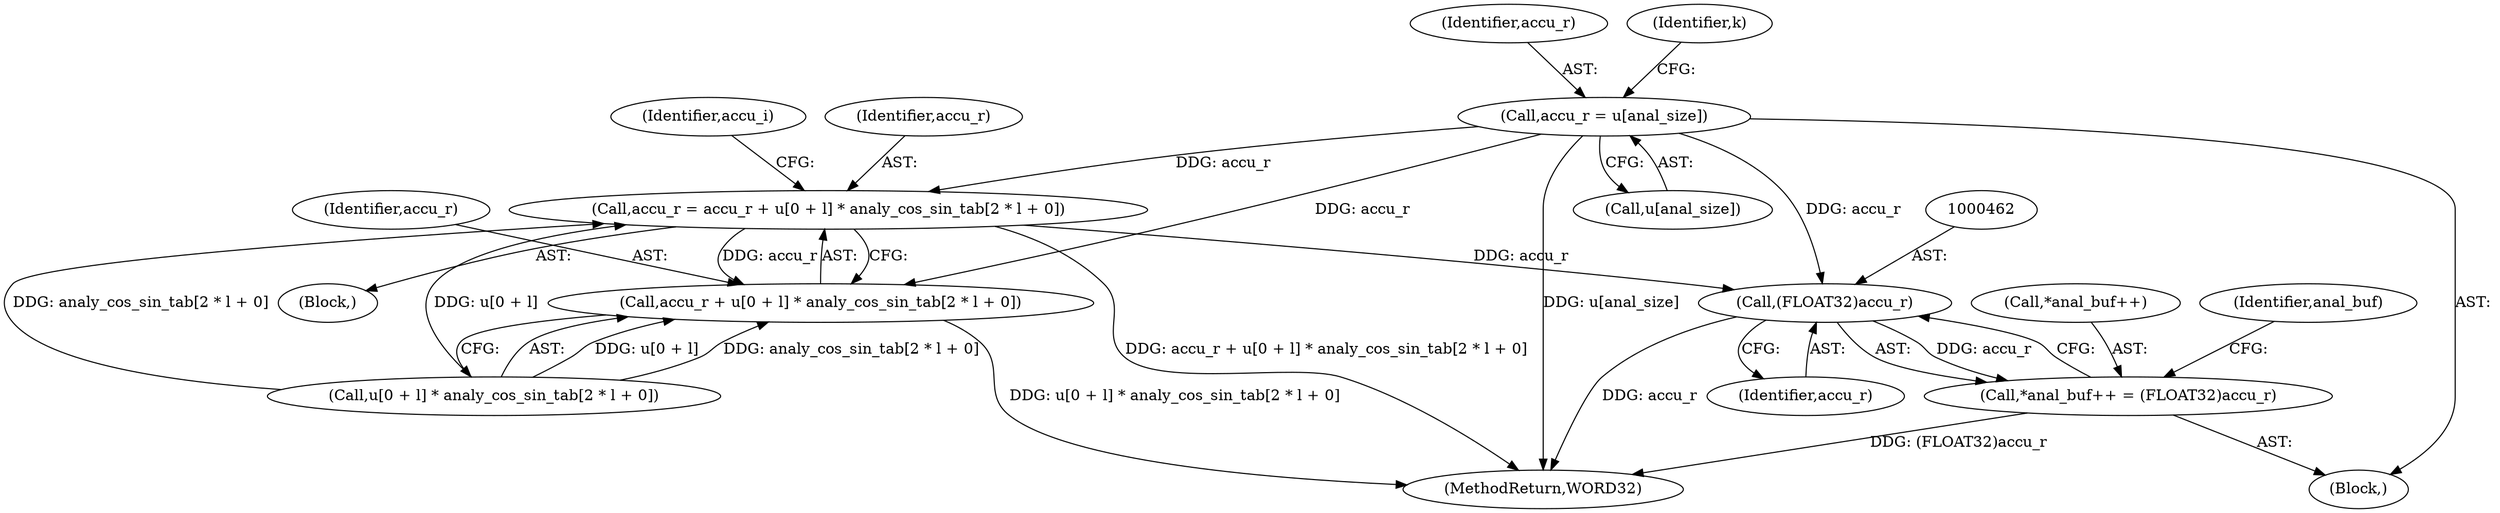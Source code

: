 digraph "0_Android_04e8cd58f075bec5892e369c8deebca9c67e855c_2@array" {
"1000385" [label="(Call,accu_r = u[anal_size])"];
"1000416" [label="(Call,accu_r = accu_r + u[0 + l] * analy_cos_sin_tab[2 * l + 0])"];
"1000418" [label="(Call,accu_r + u[0 + l] * analy_cos_sin_tab[2 * l + 0])"];
"1000461" [label="(Call,(FLOAT32)accu_r)"];
"1000457" [label="(Call,*anal_buf++ = (FLOAT32)accu_r)"];
"1000434" [label="(Identifier,accu_i)"];
"1000457" [label="(Call,*anal_buf++ = (FLOAT32)accu_r)"];
"1000385" [label="(Call,accu_r = u[anal_size])"];
"1000458" [label="(Call,*anal_buf++)"];
"1000420" [label="(Call,u[0 + l] * analy_cos_sin_tab[2 * l + 0])"];
"1000581" [label="(MethodReturn,WORD32)"];
"1000461" [label="(Call,(FLOAT32)accu_r)"];
"1000467" [label="(Identifier,anal_buf)"];
"1000463" [label="(Identifier,accu_r)"];
"1000419" [label="(Identifier,accu_r)"];
"1000415" [label="(Block,)"];
"1000416" [label="(Call,accu_r = accu_r + u[0 + l] * analy_cos_sin_tab[2 * l + 0])"];
"1000417" [label="(Identifier,accu_r)"];
"1000386" [label="(Identifier,accu_r)"];
"1000387" [label="(Call,u[anal_size])"];
"1000392" [label="(Identifier,k)"];
"1000418" [label="(Call,accu_r + u[0 + l] * analy_cos_sin_tab[2 * l + 0])"];
"1000384" [label="(Block,)"];
"1000385" -> "1000384"  [label="AST: "];
"1000385" -> "1000387"  [label="CFG: "];
"1000386" -> "1000385"  [label="AST: "];
"1000387" -> "1000385"  [label="AST: "];
"1000392" -> "1000385"  [label="CFG: "];
"1000385" -> "1000581"  [label="DDG: u[anal_size]"];
"1000385" -> "1000416"  [label="DDG: accu_r"];
"1000385" -> "1000418"  [label="DDG: accu_r"];
"1000385" -> "1000461"  [label="DDG: accu_r"];
"1000416" -> "1000415"  [label="AST: "];
"1000416" -> "1000418"  [label="CFG: "];
"1000417" -> "1000416"  [label="AST: "];
"1000418" -> "1000416"  [label="AST: "];
"1000434" -> "1000416"  [label="CFG: "];
"1000416" -> "1000581"  [label="DDG: accu_r + u[0 + l] * analy_cos_sin_tab[2 * l + 0]"];
"1000420" -> "1000416"  [label="DDG: u[0 + l]"];
"1000420" -> "1000416"  [label="DDG: analy_cos_sin_tab[2 * l + 0]"];
"1000416" -> "1000418"  [label="DDG: accu_r"];
"1000416" -> "1000461"  [label="DDG: accu_r"];
"1000418" -> "1000420"  [label="CFG: "];
"1000419" -> "1000418"  [label="AST: "];
"1000420" -> "1000418"  [label="AST: "];
"1000418" -> "1000581"  [label="DDG: u[0 + l] * analy_cos_sin_tab[2 * l + 0]"];
"1000420" -> "1000418"  [label="DDG: u[0 + l]"];
"1000420" -> "1000418"  [label="DDG: analy_cos_sin_tab[2 * l + 0]"];
"1000461" -> "1000457"  [label="AST: "];
"1000461" -> "1000463"  [label="CFG: "];
"1000462" -> "1000461"  [label="AST: "];
"1000463" -> "1000461"  [label="AST: "];
"1000457" -> "1000461"  [label="CFG: "];
"1000461" -> "1000581"  [label="DDG: accu_r"];
"1000461" -> "1000457"  [label="DDG: accu_r"];
"1000457" -> "1000384"  [label="AST: "];
"1000458" -> "1000457"  [label="AST: "];
"1000467" -> "1000457"  [label="CFG: "];
"1000457" -> "1000581"  [label="DDG: (FLOAT32)accu_r"];
}
